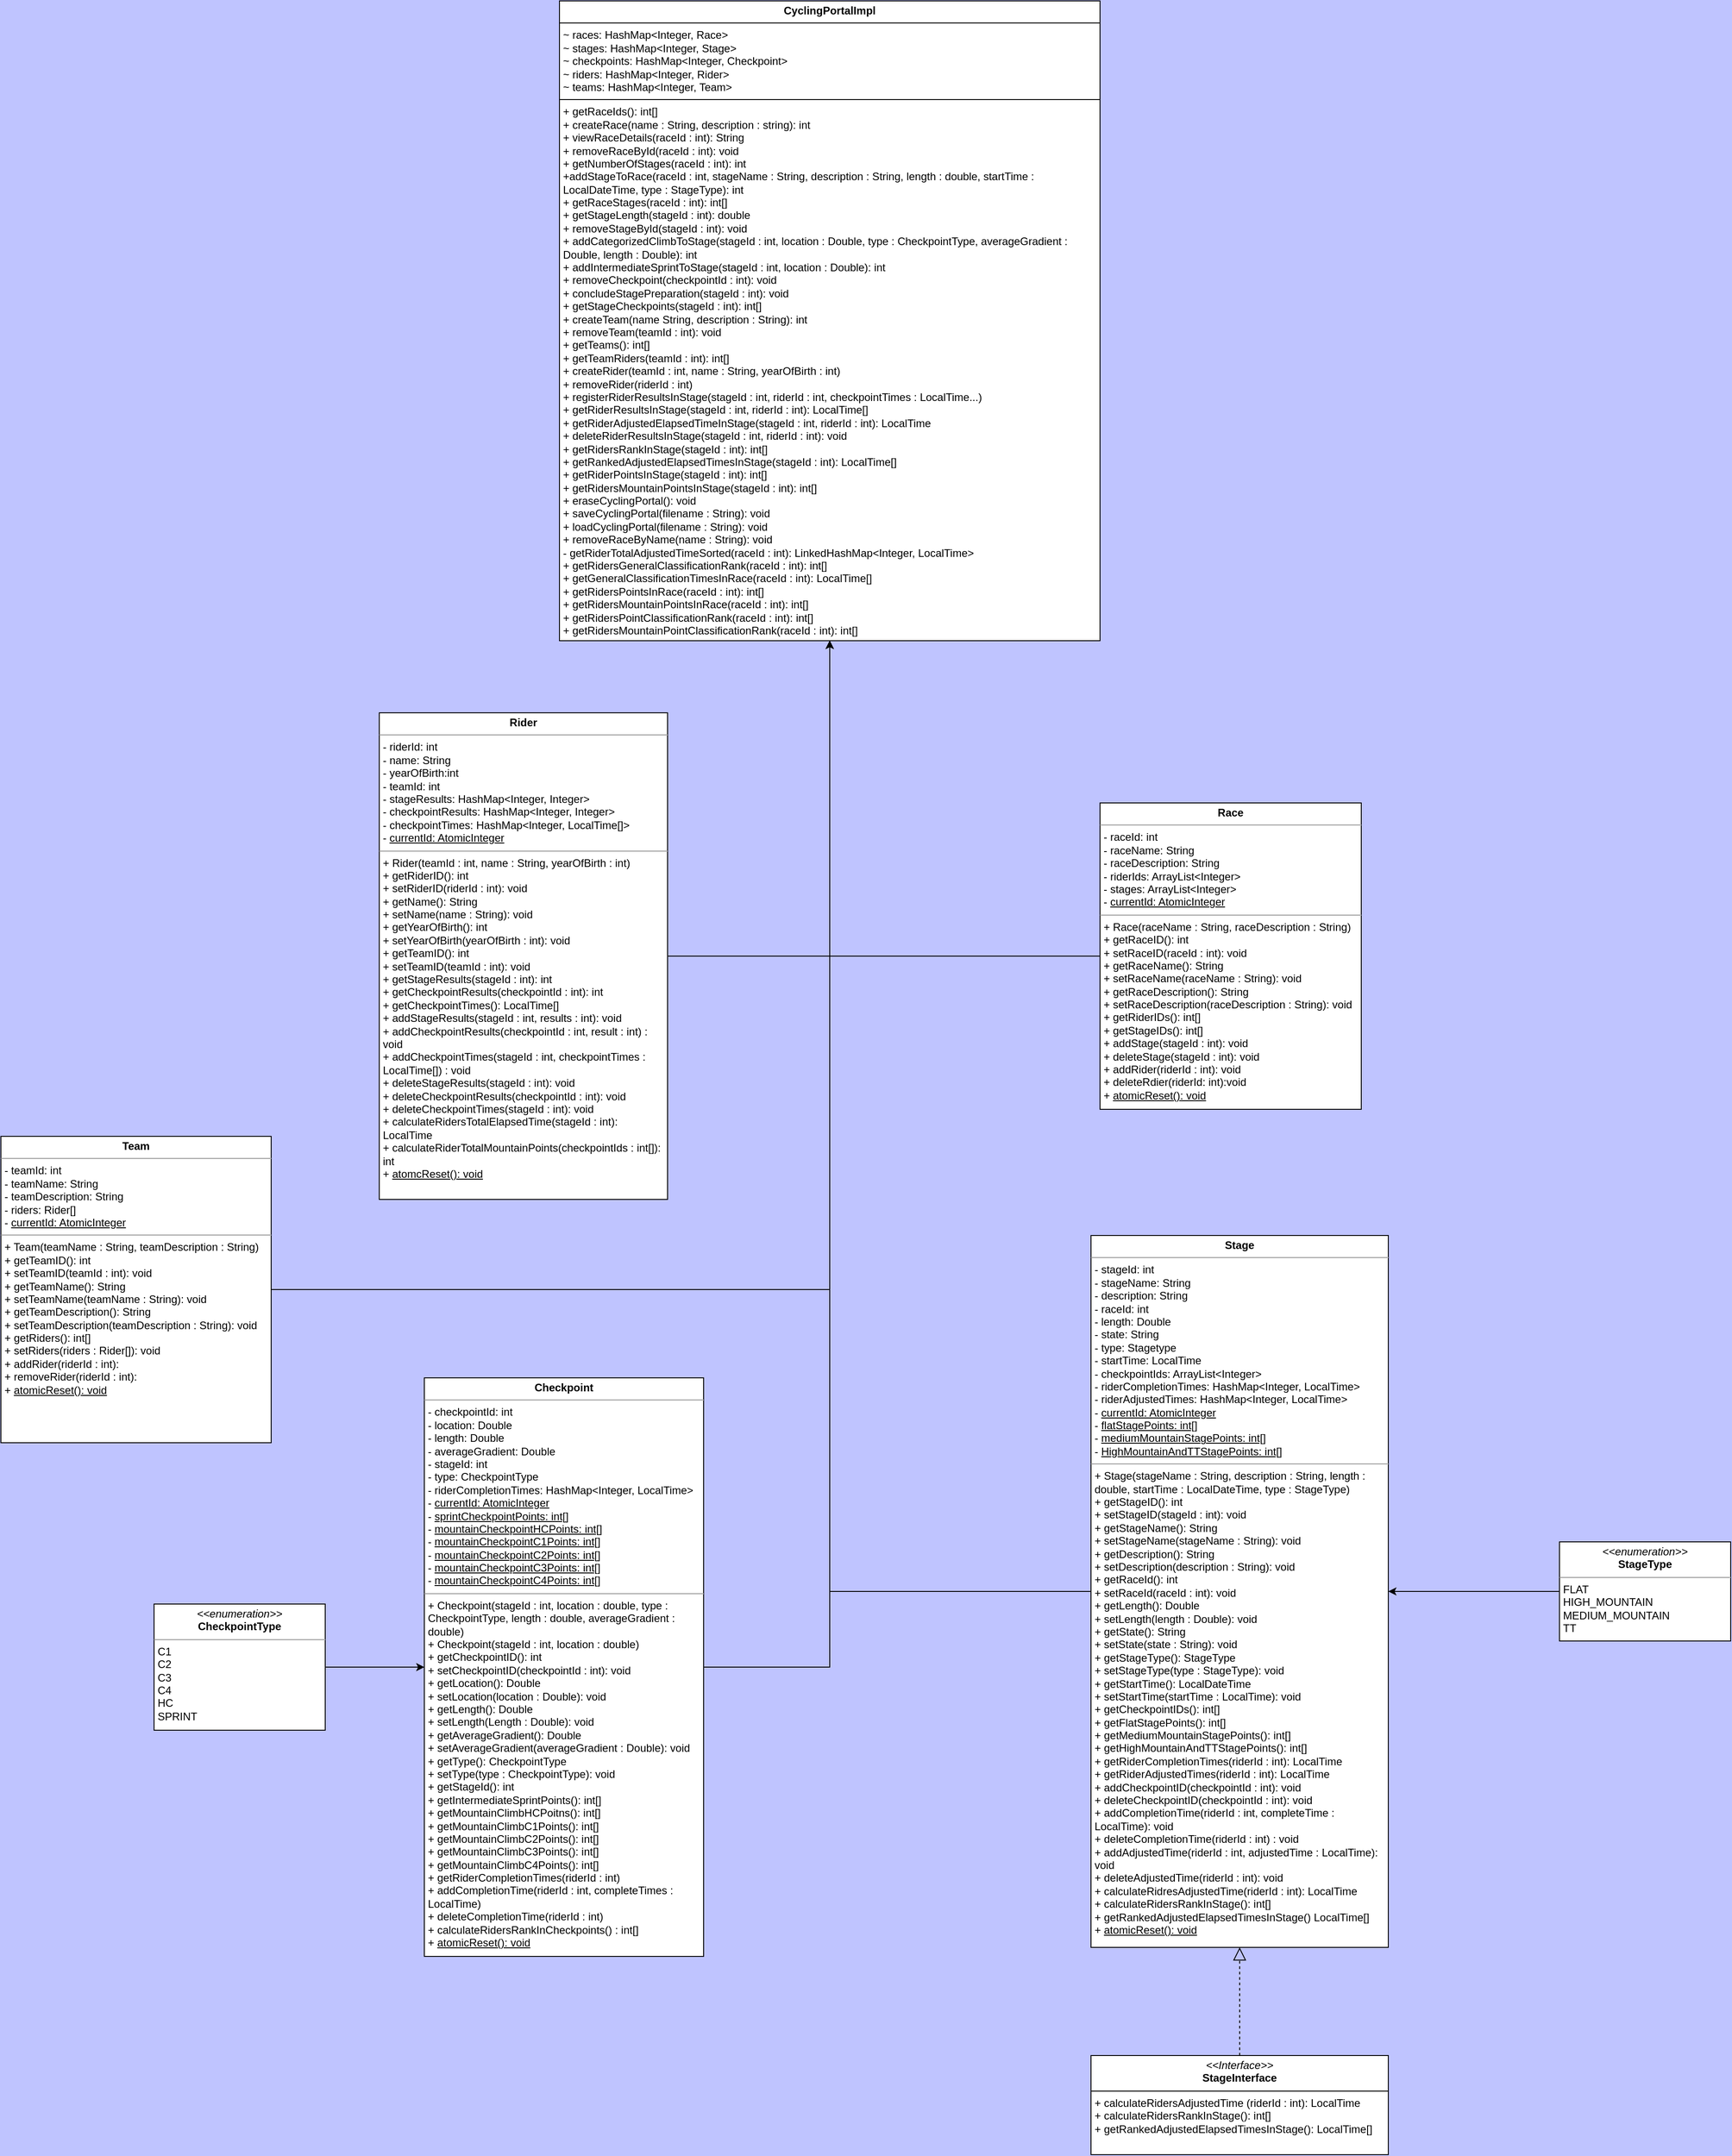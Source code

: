 <mxfile version="24.1.0" type="device">
  <diagram name="Page-1" id="qW3gu_u78FoEHon1BRmZ">
    <mxGraphModel dx="2056" dy="439" grid="1" gridSize="10" guides="1" tooltips="1" connect="1" arrows="1" fold="1" page="1" pageScale="1" pageWidth="827" pageHeight="1169" background="#BFC4FF" math="0" shadow="0">
      <root>
        <mxCell id="0" />
        <mxCell id="1" parent="0" />
        <mxCell id="FZvwnO7MFbxeurT8Mik3-3" style="edgeStyle=orthogonalEdgeStyle;rounded=0;orthogonalLoop=1;jettySize=auto;html=1;exitX=1;exitY=0.5;exitDx=0;exitDy=0;entryX=0;entryY=0.5;entryDx=0;entryDy=0;" edge="1" parent="1" source="pzXqo5UAh78ecRebyDBT-6" target="zV6PExoGuxLxbNoYJ5PU-6">
          <mxGeometry relative="1" as="geometry" />
        </mxCell>
        <mxCell id="pzXqo5UAh78ecRebyDBT-6" value="&lt;p style=&quot;margin:0px;margin-top:4px;text-align:center;&quot;&gt;&lt;i&gt;&amp;lt;&amp;lt;enumeration&amp;gt;&amp;gt;&lt;/i&gt;&lt;br&gt;&lt;b&gt;CheckpointType&lt;/b&gt;&lt;/p&gt;&lt;hr size=&quot;1&quot;&gt;&lt;p style=&quot;margin:0px;margin-left:4px;&quot;&gt;&lt;/p&gt;&lt;p style=&quot;margin:0px;margin-left:4px;&quot;&gt;C1&lt;/p&gt;&lt;p style=&quot;margin:0px;margin-left:4px;&quot;&gt;C2&lt;/p&gt;&lt;p style=&quot;margin:0px;margin-left:4px;&quot;&gt;C3&lt;/p&gt;&lt;p style=&quot;margin:0px;margin-left:4px;&quot;&gt;C4&lt;/p&gt;&lt;p style=&quot;margin:0px;margin-left:4px;&quot;&gt;HC&lt;/p&gt;&lt;p style=&quot;margin:0px;margin-left:4px;&quot;&gt;SPRINT&lt;/p&gt;" style="verticalAlign=top;align=left;overflow=fill;html=1;whiteSpace=wrap;" parent="1" vertex="1">
          <mxGeometry x="-330" y="1969" width="190" height="140" as="geometry" />
        </mxCell>
        <mxCell id="FZvwnO7MFbxeurT8Mik3-7" style="edgeStyle=orthogonalEdgeStyle;rounded=0;orthogonalLoop=1;jettySize=auto;html=1;exitX=0;exitY=0.5;exitDx=0;exitDy=0;entryX=0.5;entryY=1;entryDx=0;entryDy=0;" edge="1" parent="1" source="pzXqo5UAh78ecRebyDBT-7" target="witIG93QNzcBKO3EXTGZ-1">
          <mxGeometry relative="1" as="geometry" />
        </mxCell>
        <mxCell id="pzXqo5UAh78ecRebyDBT-7" value="&lt;p style=&quot;margin:0px;margin-top:4px;text-align:center;&quot;&gt;&lt;b&gt;Race&lt;/b&gt;&lt;/p&gt;&lt;hr size=&quot;1&quot;&gt;&lt;p style=&quot;margin:0px;margin-left:4px;&quot;&gt;&lt;span style=&quot;background-color: initial;&quot;&gt;- raceId: int&lt;/span&gt;&lt;br&gt;&lt;/p&gt;&lt;p style=&quot;margin:0px;margin-left:4px;&quot;&gt;&lt;span style=&quot;background-color: initial;&quot;&gt;- raceName: String&lt;/span&gt;&lt;/p&gt;&lt;p style=&quot;margin:0px;margin-left:4px;&quot;&gt;&lt;span style=&quot;background-color: initial;&quot;&gt;- raceDescription: String&lt;/span&gt;&lt;/p&gt;&lt;p style=&quot;margin:0px;margin-left:4px;&quot;&gt;&lt;span style=&quot;background-color: initial;&quot;&gt;- riderIds: ArrayList&amp;lt;Integer&amp;gt;&lt;/span&gt;&lt;/p&gt;&lt;p style=&quot;margin:0px;margin-left:4px;&quot;&gt;&lt;span style=&quot;background-color: initial;&quot;&gt;- stages: ArrayList&amp;lt;Integer&amp;gt;&lt;/span&gt;&lt;/p&gt;&lt;p style=&quot;margin:0px;margin-left:4px;&quot;&gt;- &lt;u&gt;currentId: AtomicInteger&lt;/u&gt;&lt;/p&gt;&lt;hr size=&quot;1&quot;&gt;&lt;p style=&quot;margin:0px;margin-left:4px;&quot;&gt;+ Race(raceName : String, raceDescription : String)&lt;/p&gt;&lt;p style=&quot;margin:0px;margin-left:4px;&quot;&gt;+ getRaceID(): int&lt;/p&gt;&lt;p style=&quot;margin:0px;margin-left:4px;&quot;&gt;+ setRaceID(raceId : int): void&lt;/p&gt;&lt;p style=&quot;margin:0px;margin-left:4px;&quot;&gt;+ getRaceName(): String&lt;/p&gt;&lt;p style=&quot;margin:0px;margin-left:4px;&quot;&gt;+ setRaceName(raceName : String): void&lt;/p&gt;&lt;p style=&quot;margin:0px;margin-left:4px;&quot;&gt;+ getRaceDescription(): String&lt;/p&gt;&lt;p style=&quot;margin:0px;margin-left:4px;&quot;&gt;+ setRaceDescription(raceDescription : String): void&lt;/p&gt;&lt;p style=&quot;margin:0px;margin-left:4px;&quot;&gt;+ getRiderIDs(): int[]&lt;/p&gt;&lt;p style=&quot;margin:0px;margin-left:4px;&quot;&gt;+ getStageIDs(): int[]&lt;/p&gt;&lt;p style=&quot;margin:0px;margin-left:4px;&quot;&gt;+ addStage(stageId : int): void&lt;/p&gt;&lt;p style=&quot;margin:0px;margin-left:4px;&quot;&gt;+ deleteStage(stageId : int): void&lt;/p&gt;&lt;p style=&quot;margin:0px;margin-left:4px;&quot;&gt;+ addRider(riderId : int): void&lt;/p&gt;&lt;p style=&quot;margin:0px;margin-left:4px;&quot;&gt;+ deleteRdier(riderId: int):void&lt;/p&gt;&lt;p style=&quot;margin:0px;margin-left:4px;&quot;&gt;+ &lt;u&gt;atomicReset(): void&lt;/u&gt;&lt;/p&gt;" style="verticalAlign=top;align=left;overflow=fill;html=1;whiteSpace=wrap;" parent="1" vertex="1">
          <mxGeometry x="720" y="1080" width="290" height="340" as="geometry" />
        </mxCell>
        <mxCell id="FZvwnO7MFbxeurT8Mik3-8" style="edgeStyle=orthogonalEdgeStyle;rounded=0;orthogonalLoop=1;jettySize=auto;html=1;exitX=0;exitY=0.5;exitDx=0;exitDy=0;entryX=0.5;entryY=1;entryDx=0;entryDy=0;" edge="1" parent="1" source="pzXqo5UAh78ecRebyDBT-8" target="witIG93QNzcBKO3EXTGZ-1">
          <mxGeometry relative="1" as="geometry" />
        </mxCell>
        <mxCell id="pzXqo5UAh78ecRebyDBT-8" value="&lt;p style=&quot;margin:0px;margin-top:4px;text-align:center;&quot;&gt;&lt;b&gt;Stage&lt;/b&gt;&lt;/p&gt;&lt;hr size=&quot;1&quot;&gt;&lt;p style=&quot;margin:0px;margin-left:4px;&quot;&gt;- stageId: int&lt;/p&gt;&lt;p style=&quot;margin:0px;margin-left:4px;&quot;&gt;- stageName: String&lt;/p&gt;&lt;p style=&quot;margin:0px;margin-left:4px;&quot;&gt;- description: String&lt;/p&gt;&lt;p style=&quot;margin:0px;margin-left:4px;&quot;&gt;- raceId: int&lt;/p&gt;&lt;p style=&quot;margin:0px;margin-left:4px;&quot;&gt;- length: Double&lt;/p&gt;&lt;p style=&quot;margin:0px;margin-left:4px;&quot;&gt;- state: String&lt;/p&gt;&lt;p style=&quot;margin:0px;margin-left:4px;&quot;&gt;- type: Stagetype&lt;/p&gt;&lt;p style=&quot;margin:0px;margin-left:4px;&quot;&gt;- startTime: LocalTime&lt;/p&gt;&lt;p style=&quot;margin:0px;margin-left:4px;&quot;&gt;- checkpointIds: ArrayList&amp;lt;Integer&amp;gt;&lt;/p&gt;&lt;p style=&quot;margin:0px;margin-left:4px;&quot;&gt;- riderCompletionTimes: HashMap&amp;lt;Integer, LocalTime&amp;gt;&lt;/p&gt;&lt;p style=&quot;margin:0px;margin-left:4px;&quot;&gt;- riderAdjustedTimes: HashMap&amp;lt;Integer, LocalTime&amp;gt;&lt;/p&gt;&lt;p style=&quot;margin:0px;margin-left:4px;&quot;&gt;- &lt;u&gt;currentId: AtomicInteger&lt;/u&gt;&lt;/p&gt;&lt;p style=&quot;margin:0px;margin-left:4px;&quot;&gt;- &lt;u&gt;flatStagePoints: int[]&lt;/u&gt;&lt;/p&gt;&lt;p style=&quot;margin:0px;margin-left:4px;&quot;&gt;- &lt;u&gt;mediumMountainStagePoints: int[]&lt;/u&gt;&lt;/p&gt;&lt;p style=&quot;margin:0px;margin-left:4px;&quot;&gt;- &lt;u&gt;HighMountainAndTTStagePoints: int[]&lt;/u&gt;&lt;/p&gt;&lt;hr size=&quot;1&quot;&gt;&lt;p style=&quot;margin:0px;margin-left:4px;&quot;&gt;+ Stage(stageName : String, description : String, length : double, startTime : LocalDateTime, type : StageType)&lt;/p&gt;&lt;p style=&quot;margin:0px;margin-left:4px;&quot;&gt;+ getStageID(): int&lt;/p&gt;&lt;p style=&quot;margin:0px;margin-left:4px;&quot;&gt;+ setStageID(stageId : int): void&lt;/p&gt;&lt;p style=&quot;margin:0px;margin-left:4px;&quot;&gt;+ getStageName(): String&lt;/p&gt;&lt;p style=&quot;margin:0px;margin-left:4px;&quot;&gt;+ setStageName(stageName : String): void&lt;/p&gt;&lt;p style=&quot;margin:0px;margin-left:4px;&quot;&gt;+ getDescription(): String&lt;/p&gt;&lt;p style=&quot;margin:0px;margin-left:4px;&quot;&gt;+ setDescription(description : String): void&lt;/p&gt;&lt;p style=&quot;margin:0px;margin-left:4px;&quot;&gt;+ getRaceId(): int&lt;/p&gt;&lt;p style=&quot;margin:0px;margin-left:4px;&quot;&gt;+ setRaceId(raceId : int): void&lt;/p&gt;&lt;p style=&quot;margin: 0px 0px 0px 4px;&quot;&gt;+ getLength(): Double&lt;/p&gt;&lt;p style=&quot;margin: 0px 0px 0px 4px;&quot;&gt;+ setLength(length : Double): void&lt;/p&gt;&lt;p style=&quot;margin:0px;margin-left:4px;&quot;&gt;+ getState(): String&lt;/p&gt;&lt;p style=&quot;margin:0px;margin-left:4px;&quot;&gt;+ setState(state : String): void&lt;/p&gt;&lt;p style=&quot;margin:0px;margin-left:4px;&quot;&gt;+ getStageType(): StageType&lt;/p&gt;&lt;p style=&quot;margin:0px;margin-left:4px;&quot;&gt;+ setStageType(type : StageType): void&lt;/p&gt;&lt;p style=&quot;margin:0px;margin-left:4px;&quot;&gt;+ getStartTime(): LocalDateTime&lt;/p&gt;&lt;p style=&quot;margin:0px;margin-left:4px;&quot;&gt;+ setStartTime(startTime : LocalTime): void&lt;/p&gt;&lt;p style=&quot;margin:0px;margin-left:4px;&quot;&gt;+ getCheckpointIDs(): int[]&lt;/p&gt;&lt;p style=&quot;margin:0px;margin-left:4px;&quot;&gt;+ getFlatStagePoints(): int[]&lt;/p&gt;&lt;p style=&quot;margin:0px;margin-left:4px;&quot;&gt;+ getMediumMountainStagePoints(): int[]&lt;/p&gt;&lt;p style=&quot;margin:0px;margin-left:4px;&quot;&gt;+ getHighMountainAndTTStagePoints(): int[]&lt;/p&gt;&lt;p style=&quot;margin:0px;margin-left:4px;&quot;&gt;+ getRiderCompletionTimes(riderId : int): LocalTime&lt;/p&gt;&lt;p style=&quot;margin:0px;margin-left:4px;&quot;&gt;+ getRiderAdjustedTimes(riderId : int): LocalTime&lt;/p&gt;&lt;p style=&quot;margin:0px;margin-left:4px;&quot;&gt;+ addCheckpointID(checkpointId : int): void&lt;/p&gt;&lt;p style=&quot;margin:0px;margin-left:4px;&quot;&gt;+ deleteCheckpointID(checkpointId : int): void&lt;/p&gt;&lt;p style=&quot;margin:0px;margin-left:4px;&quot;&gt;+ addCompletionTime(riderId : int, completeTime : LocalTime): void&lt;/p&gt;&lt;p style=&quot;margin:0px;margin-left:4px;&quot;&gt;+ deleteCompletionTime(riderId : int) : void&lt;/p&gt;&lt;p style=&quot;margin:0px;margin-left:4px;&quot;&gt;+ addAdjustedTime(riderId : int, adjustedTime : LocalTime): void&lt;/p&gt;&lt;p style=&quot;margin:0px;margin-left:4px;&quot;&gt;+ deleteAdjustedTime(riderId : int): void&lt;/p&gt;&lt;p style=&quot;margin:0px;margin-left:4px;&quot;&gt;+ calculateRidresAdjustedTime(riderId : int): LocalTime&lt;/p&gt;&lt;p style=&quot;margin:0px;margin-left:4px;&quot;&gt;+ calculateRidersRankInStage(): int[]&lt;/p&gt;&lt;p style=&quot;margin:0px;margin-left:4px;&quot;&gt;+ getRankedAdjustedElapsedTimesInStage() LocalTime[]&lt;/p&gt;&lt;p style=&quot;margin:0px;margin-left:4px;&quot;&gt;+ &lt;u&gt;atomicReset(): void&lt;/u&gt;&lt;/p&gt;&lt;p style=&quot;margin:0px;margin-left:4px;&quot;&gt;&lt;br&gt;&lt;/p&gt;" style="verticalAlign=top;align=left;overflow=fill;html=1;whiteSpace=wrap;" parent="1" vertex="1">
          <mxGeometry x="710" y="1560" width="330" height="790" as="geometry" />
        </mxCell>
        <mxCell id="FZvwnO7MFbxeurT8Mik3-9" style="edgeStyle=orthogonalEdgeStyle;rounded=0;orthogonalLoop=1;jettySize=auto;html=1;exitX=1;exitY=0.5;exitDx=0;exitDy=0;entryX=0.5;entryY=1;entryDx=0;entryDy=0;" edge="1" parent="1" source="pzXqo5UAh78ecRebyDBT-9" target="witIG93QNzcBKO3EXTGZ-1">
          <mxGeometry relative="1" as="geometry" />
        </mxCell>
        <mxCell id="pzXqo5UAh78ecRebyDBT-9" value="&lt;p style=&quot;margin:0px;margin-top:4px;text-align:center;&quot;&gt;&lt;b&gt;Team&lt;/b&gt;&lt;/p&gt;&lt;hr size=&quot;1&quot;&gt;&lt;p style=&quot;margin:0px;margin-left:4px;&quot;&gt;- teamId: int&lt;/p&gt;&lt;p style=&quot;margin:0px;margin-left:4px;&quot;&gt;- teamName: String&lt;/p&gt;&lt;p style=&quot;margin:0px;margin-left:4px;&quot;&gt;- teamDescription: String&lt;/p&gt;&lt;p style=&quot;margin:0px;margin-left:4px;&quot;&gt;- riders: Rider[]&lt;/p&gt;&lt;p style=&quot;margin:0px;margin-left:4px;&quot;&gt;- &lt;u&gt;currentId: AtomicInteger&lt;/u&gt;&lt;/p&gt;&lt;hr size=&quot;1&quot;&gt;&lt;p style=&quot;margin:0px;margin-left:4px;&quot;&gt;+ Team(teamName : String, teamDescription : String)&lt;/p&gt;&lt;p style=&quot;margin:0px;margin-left:4px;&quot;&gt;+ getTeamID(): int&lt;/p&gt;&lt;p style=&quot;margin:0px;margin-left:4px;&quot;&gt;+ setTeamID(teamId : int): void&lt;/p&gt;&lt;p style=&quot;margin:0px;margin-left:4px;&quot;&gt;+ getTeamName(): String&lt;/p&gt;&lt;p style=&quot;margin:0px;margin-left:4px;&quot;&gt;+ setTeamName(teamName : String): void&lt;/p&gt;&lt;p style=&quot;margin:0px;margin-left:4px;&quot;&gt;+ getTeamDescription(): String&lt;/p&gt;&lt;p style=&quot;margin:0px;margin-left:4px;&quot;&gt;+ setTeamDescription(teamDescription : String): void&lt;/p&gt;&lt;p style=&quot;margin:0px;margin-left:4px;&quot;&gt;+ getRiders(): int[]&lt;/p&gt;&lt;p style=&quot;margin:0px;margin-left:4px;&quot;&gt;+ setRiders(riders : Rider[]): void&lt;/p&gt;&lt;p style=&quot;margin:0px;margin-left:4px;&quot;&gt;+ addRider(riderId : int):&amp;nbsp;&lt;/p&gt;&lt;p style=&quot;margin:0px;margin-left:4px;&quot;&gt;+ removeRider(riderId : int):&amp;nbsp;&lt;/p&gt;&lt;p style=&quot;margin:0px;margin-left:4px;&quot;&gt;+ &lt;u&gt;atomicReset(): void&lt;/u&gt;&lt;/p&gt;" style="verticalAlign=top;align=left;overflow=fill;html=1;whiteSpace=wrap;" parent="1" vertex="1">
          <mxGeometry x="-500" y="1450" width="300" height="340" as="geometry" />
        </mxCell>
        <mxCell id="FZvwnO7MFbxeurT8Mik3-6" style="edgeStyle=orthogonalEdgeStyle;rounded=0;orthogonalLoop=1;jettySize=auto;html=1;exitX=1;exitY=0.5;exitDx=0;exitDy=0;entryX=0.5;entryY=1;entryDx=0;entryDy=0;" edge="1" parent="1" source="pzXqo5UAh78ecRebyDBT-10" target="witIG93QNzcBKO3EXTGZ-1">
          <mxGeometry relative="1" as="geometry" />
        </mxCell>
        <mxCell id="pzXqo5UAh78ecRebyDBT-10" value="&lt;p style=&quot;margin:0px;margin-top:4px;text-align:center;&quot;&gt;&lt;b&gt;Rider&lt;/b&gt;&lt;/p&gt;&lt;hr size=&quot;1&quot;&gt;&lt;p style=&quot;margin:0px;margin-left:4px;&quot;&gt;- riderId: int&lt;/p&gt;&lt;p style=&quot;margin:0px;margin-left:4px;&quot;&gt;- name: String&lt;/p&gt;&lt;p style=&quot;margin:0px;margin-left:4px;&quot;&gt;- yearOfBirth:int&lt;/p&gt;&lt;p style=&quot;margin:0px;margin-left:4px;&quot;&gt;- teamId: int&lt;/p&gt;&lt;p style=&quot;margin:0px;margin-left:4px;&quot;&gt;- stageResults: HashMap&amp;lt;Integer, Integer&amp;gt;&lt;/p&gt;&lt;p style=&quot;margin:0px;margin-left:4px;&quot;&gt;- checkpointResults: HashMap&amp;lt;Integer, Integer&amp;gt;&lt;/p&gt;&lt;p style=&quot;margin:0px;margin-left:4px;&quot;&gt;- checkpointTimes: HashMap&amp;lt;Integer, LocalTime[]&amp;gt;&lt;/p&gt;&lt;p style=&quot;margin:0px;margin-left:4px;&quot;&gt;- &lt;u&gt;currentId: AtomicInteger&lt;/u&gt;&lt;/p&gt;&lt;hr size=&quot;1&quot;&gt;&lt;p style=&quot;margin:0px;margin-left:4px;&quot;&gt;+ Rider(teamId : int, name : String, yearOfBirth : int)&lt;/p&gt;&lt;p style=&quot;margin:0px;margin-left:4px;&quot;&gt;+ getRiderID(): int&lt;/p&gt;&lt;p style=&quot;margin:0px;margin-left:4px;&quot;&gt;+ setRiderID(riderId : int): void&lt;/p&gt;&lt;p style=&quot;margin:0px;margin-left:4px;&quot;&gt;+ getName(): String&lt;/p&gt;&lt;p style=&quot;margin:0px;margin-left:4px;&quot;&gt;+ setName(name : String): void&lt;/p&gt;&lt;p style=&quot;margin:0px;margin-left:4px;&quot;&gt;+ getYearOfBirth(): int&lt;/p&gt;&lt;p style=&quot;margin:0px;margin-left:4px;&quot;&gt;+ setYearOfBirth(yearOfBirth : int): void&lt;/p&gt;&lt;p style=&quot;margin:0px;margin-left:4px;&quot;&gt;+ getTeamID(): int&lt;/p&gt;&lt;p style=&quot;margin:0px;margin-left:4px;&quot;&gt;+ setTeamID(teamId : int): void&lt;/p&gt;&lt;p style=&quot;margin:0px;margin-left:4px;&quot;&gt;+ getStageResults(stageId : int): int&lt;/p&gt;&lt;p style=&quot;margin:0px;margin-left:4px;&quot;&gt;+ getCheckpointResults(checkpointId : int): int&lt;/p&gt;&lt;p style=&quot;margin:0px;margin-left:4px;&quot;&gt;+ getCheckpointTimes(): LocalTime[]&lt;/p&gt;&lt;p style=&quot;margin:0px;margin-left:4px;&quot;&gt;+ addStageResults(stageId : int, results : int): void&lt;/p&gt;&lt;p style=&quot;margin:0px;margin-left:4px;&quot;&gt;+ addCheckpointResults(checkpointId : int, result : int) : void&lt;/p&gt;&lt;p style=&quot;margin:0px;margin-left:4px;&quot;&gt;+ addCheckpointTimes(stageId : int, checkpointTimes : LocalTime[]) : void&lt;/p&gt;&lt;p style=&quot;margin:0px;margin-left:4px;&quot;&gt;+ deleteStageResults(stageId : int): void&lt;/p&gt;&lt;p style=&quot;margin:0px;margin-left:4px;&quot;&gt;+ deleteCheckpointResults(checkpointId : int): void&lt;/p&gt;&lt;p style=&quot;margin:0px;margin-left:4px;&quot;&gt;+ deleteCheckpointTimes(stageId : int): void&lt;/p&gt;&lt;p style=&quot;margin:0px;margin-left:4px;&quot;&gt;+ calculateRidersTotalElapsedTime(stageId : int): LocalTime&lt;/p&gt;&lt;p style=&quot;margin:0px;margin-left:4px;&quot;&gt;+ calculateRiderTotalMountainPoints(checkpointIds : int[]): int&lt;/p&gt;&lt;p style=&quot;margin:0px;margin-left:4px;&quot;&gt;+ &lt;u&gt;atomcReset(): void&lt;/u&gt;&lt;/p&gt;" style="verticalAlign=top;align=left;overflow=fill;html=1;whiteSpace=wrap;" parent="1" vertex="1">
          <mxGeometry x="-80" y="980" width="320" height="540" as="geometry" />
        </mxCell>
        <mxCell id="FZvwnO7MFbxeurT8Mik3-1" style="edgeStyle=orthogonalEdgeStyle;rounded=0;orthogonalLoop=1;jettySize=auto;html=1;exitX=0;exitY=0.5;exitDx=0;exitDy=0;" edge="1" parent="1" source="uUH20IIaVwUj8WlVbNTu-1" target="pzXqo5UAh78ecRebyDBT-8">
          <mxGeometry relative="1" as="geometry" />
        </mxCell>
        <mxCell id="uUH20IIaVwUj8WlVbNTu-1" value="&lt;p style=&quot;margin:0px;margin-top:4px;text-align:center;&quot;&gt;&lt;i&gt;&amp;lt;&amp;lt;enumeration&amp;gt;&amp;gt;&lt;/i&gt;&lt;br&gt;&lt;b&gt;StageType&lt;/b&gt;&lt;/p&gt;&lt;hr size=&quot;1&quot;&gt;&lt;p style=&quot;margin:0px;margin-left:4px;&quot;&gt;&lt;/p&gt;&lt;p style=&quot;margin:0px;margin-left:4px;&quot;&gt;FLAT&lt;/p&gt;&lt;p style=&quot;margin:0px;margin-left:4px;&quot;&gt;HIGH_MOUNTAIN&lt;/p&gt;&lt;p style=&quot;margin:0px;margin-left:4px;&quot;&gt;MEDIUM_MOUNTAIN&lt;/p&gt;&lt;p style=&quot;margin:0px;margin-left:4px;&quot;&gt;TT&lt;/p&gt;" style="verticalAlign=top;align=left;overflow=fill;html=1;whiteSpace=wrap;" parent="1" vertex="1">
          <mxGeometry x="1230" y="1900" width="190" height="110" as="geometry" />
        </mxCell>
        <mxCell id="FZvwnO7MFbxeurT8Mik3-5" style="edgeStyle=orthogonalEdgeStyle;rounded=0;orthogonalLoop=1;jettySize=auto;html=1;exitX=1;exitY=0.5;exitDx=0;exitDy=0;entryX=0.5;entryY=1;entryDx=0;entryDy=0;" edge="1" parent="1" source="zV6PExoGuxLxbNoYJ5PU-6" target="witIG93QNzcBKO3EXTGZ-1">
          <mxGeometry relative="1" as="geometry" />
        </mxCell>
        <mxCell id="zV6PExoGuxLxbNoYJ5PU-6" value="&lt;p style=&quot;margin:0px;margin-top:4px;text-align:center;&quot;&gt;&lt;b&gt;Checkpoint&lt;/b&gt;&lt;/p&gt;&lt;hr size=&quot;1&quot;&gt;&lt;p style=&quot;margin:0px;margin-left:4px;&quot;&gt;- checkpointId: int&lt;/p&gt;&lt;p style=&quot;margin: 0px 0px 0px 4px;&quot;&gt;- location: Double&lt;/p&gt;&lt;p style=&quot;margin: 0px 0px 0px 4px;&quot;&gt;- length: Double&lt;/p&gt;&lt;p style=&quot;margin: 0px 0px 0px 4px;&quot;&gt;- averageGradient: Double&lt;/p&gt;&lt;p style=&quot;margin: 0px 0px 0px 4px;&quot;&gt;- stageId: int&lt;/p&gt;&lt;p style=&quot;margin: 0px 0px 0px 4px;&quot;&gt;- type: CheckpointType&lt;/p&gt;&lt;p style=&quot;margin: 0px 0px 0px 4px;&quot;&gt;- riderCompletionTimes: HashMap&amp;lt;Integer, LocalTime&amp;gt;&lt;/p&gt;&lt;p style=&quot;margin: 0px 0px 0px 4px;&quot;&gt;- &lt;u&gt;currentId: AtomicInteger&lt;/u&gt;&lt;/p&gt;&lt;p style=&quot;margin: 0px 0px 0px 4px;&quot;&gt;- &lt;u&gt;sprintCheckpointPoints: int[]&lt;/u&gt;&lt;/p&gt;&lt;p style=&quot;margin: 0px 0px 0px 4px;&quot;&gt;- &lt;u&gt;mountainCheckpointHCPoints: int[]&lt;/u&gt;&lt;/p&gt;&lt;p style=&quot;margin: 0px 0px 0px 4px;&quot;&gt;- &lt;u&gt;mountainCheckpointC1Points: int[]&lt;/u&gt;&lt;/p&gt;&lt;p style=&quot;margin: 0px 0px 0px 4px;&quot;&gt;- &lt;u&gt;mountainCheckpointC2Points: int[]&lt;/u&gt;&lt;/p&gt;&lt;p style=&quot;margin: 0px 0px 0px 4px;&quot;&gt;- &lt;u&gt;mountainCheckpointC3Points: int[]&lt;/u&gt;&lt;/p&gt;&lt;p style=&quot;margin: 0px 0px 0px 4px;&quot;&gt;- &lt;u&gt;mountainCheckpointC4Points: int[]&lt;/u&gt;&lt;/p&gt;&lt;hr size=&quot;1&quot;&gt;&lt;p style=&quot;margin:0px;margin-left:4px;&quot;&gt;+ Checkpoint(stageId : int, location : double, type : CheckpointType, length : double, averageGradient : double)&lt;/p&gt;&lt;p style=&quot;margin:0px;margin-left:4px;&quot;&gt;+ Checkpoint(stageId : int, location : double)&lt;/p&gt;&lt;p style=&quot;margin:0px;margin-left:4px;&quot;&gt;+ getCheckpointID(): int&lt;/p&gt;&lt;p style=&quot;margin:0px;margin-left:4px;&quot;&gt;+ setCheckpointID(checkpointId : int): void&lt;/p&gt;&lt;p style=&quot;margin:0px;margin-left:4px;&quot;&gt;+ getLocation(): Double&lt;/p&gt;&lt;p style=&quot;margin:0px;margin-left:4px;&quot;&gt;+ setLocation(location : Double): void&lt;/p&gt;&lt;p style=&quot;margin:0px;margin-left:4px;&quot;&gt;+ getLength(): Double&lt;/p&gt;&lt;p style=&quot;margin:0px;margin-left:4px;&quot;&gt;+ setLength(Length : Double): void&lt;/p&gt;&lt;p style=&quot;margin:0px;margin-left:4px;&quot;&gt;+ getAverageGradient(): Double&lt;/p&gt;&lt;p style=&quot;margin:0px;margin-left:4px;&quot;&gt;+ setAverageGradient(averageGradient : Double): void&lt;/p&gt;&lt;p style=&quot;margin:0px;margin-left:4px;&quot;&gt;+ getType(): CheckpointType&lt;/p&gt;&lt;p style=&quot;margin:0px;margin-left:4px;&quot;&gt;+ setType(type : CheckpointType): void&lt;/p&gt;&lt;p style=&quot;margin:0px;margin-left:4px;&quot;&gt;+ getStageId(): int&lt;/p&gt;&lt;p style=&quot;margin:0px;margin-left:4px;&quot;&gt;+ getIntermediateSprintPoints(): int[]&lt;/p&gt;&lt;p style=&quot;margin:0px;margin-left:4px;&quot;&gt;+ getMountainClimbHCPoitns(): int[]&lt;/p&gt;&lt;p style=&quot;margin:0px;margin-left:4px;&quot;&gt;+ getMountainClimbC1Points(): int[]&lt;/p&gt;&lt;p style=&quot;margin:0px;margin-left:4px;&quot;&gt;+ getMountainClimbC2Points(): int[]&lt;/p&gt;&lt;p style=&quot;margin:0px;margin-left:4px;&quot;&gt;+ getMountainClimbC3Points(): int[]&lt;/p&gt;&lt;p style=&quot;margin:0px;margin-left:4px;&quot;&gt;+ getMountainClimbC4Points(): int[]&lt;/p&gt;&lt;p style=&quot;margin:0px;margin-left:4px;&quot;&gt;+ getRiderCompletionTimes(riderId : int)&lt;/p&gt;&lt;p style=&quot;margin:0px;margin-left:4px;&quot;&gt;+ addCompletionTime(riderId : int, completeTimes : LocalTime)&lt;/p&gt;&lt;p style=&quot;margin:0px;margin-left:4px;&quot;&gt;+ deleteCompletionTime(riderId : int)&lt;/p&gt;&lt;p style=&quot;margin:0px;margin-left:4px;&quot;&gt;+ calculateRidersRankInCheckpoints() : int[]&lt;/p&gt;&lt;p style=&quot;margin:0px;margin-left:4px;&quot;&gt;+ &lt;u&gt;atomicReset(): void&lt;/u&gt;&lt;/p&gt;&lt;p style=&quot;margin:0px;margin-left:4px;&quot;&gt;&lt;br&gt;&lt;/p&gt;" style="verticalAlign=top;align=left;overflow=fill;html=1;whiteSpace=wrap;" parent="1" vertex="1">
          <mxGeometry x="-30" y="1718" width="310" height="642" as="geometry" />
        </mxCell>
        <mxCell id="zV6PExoGuxLxbNoYJ5PU-15" style="edgeStyle=orthogonalEdgeStyle;rounded=0;orthogonalLoop=1;jettySize=auto;html=1;exitX=0.5;exitY=1;exitDx=0;exitDy=0;" parent="1" source="pzXqo5UAh78ecRebyDBT-8" target="pzXqo5UAh78ecRebyDBT-8" edge="1">
          <mxGeometry relative="1" as="geometry" />
        </mxCell>
        <mxCell id="zV6PExoGuxLxbNoYJ5PU-16" style="edgeStyle=orthogonalEdgeStyle;rounded=0;orthogonalLoop=1;jettySize=auto;html=1;exitX=0.5;exitY=1;exitDx=0;exitDy=0;" parent="1" source="pzXqo5UAh78ecRebyDBT-8" target="pzXqo5UAh78ecRebyDBT-8" edge="1">
          <mxGeometry relative="1" as="geometry" />
        </mxCell>
        <mxCell id="zV6PExoGuxLxbNoYJ5PU-17" style="edgeStyle=orthogonalEdgeStyle;rounded=0;orthogonalLoop=1;jettySize=auto;html=1;exitX=0.5;exitY=1;exitDx=0;exitDy=0;" parent="1" source="pzXqo5UAh78ecRebyDBT-8" target="pzXqo5UAh78ecRebyDBT-8" edge="1">
          <mxGeometry relative="1" as="geometry" />
        </mxCell>
        <mxCell id="witIG93QNzcBKO3EXTGZ-1" value="&lt;p style=&quot;margin:0px;margin-top:4px;text-align:center;&quot;&gt;&lt;b&gt;CyclingPortalImpl&lt;/b&gt;&lt;/p&gt;&lt;hr size=&quot;1&quot; style=&quot;border-style:solid;&quot;&gt;&lt;p style=&quot;margin:0px;margin-left:4px;&quot;&gt;~ races: HashMap&amp;lt;Integer, Race&amp;gt;&lt;/p&gt;&lt;p style=&quot;margin:0px;margin-left:4px;&quot;&gt;~ stages: HashMap&amp;lt;Integer, Stage&amp;gt;&lt;/p&gt;&lt;p style=&quot;margin:0px;margin-left:4px;&quot;&gt;~ checkpoints: HashMap&amp;lt;Integer, Checkpoint&amp;gt;&lt;/p&gt;&lt;p style=&quot;margin:0px;margin-left:4px;&quot;&gt;~ riders: HashMap&amp;lt;Integer, Rider&amp;gt;&lt;/p&gt;&lt;p style=&quot;margin:0px;margin-left:4px;&quot;&gt;~ teams: HashMap&amp;lt;Integer, Team&amp;gt;&lt;/p&gt;&lt;hr size=&quot;1&quot; style=&quot;border-style:solid;&quot;&gt;&lt;p style=&quot;margin:0px;margin-left:4px;&quot;&gt;+ getRaceIds(): int[]&lt;/p&gt;&lt;p style=&quot;margin:0px;margin-left:4px;&quot;&gt;+ createRace(name : String, description : string): int&lt;/p&gt;&lt;p style=&quot;margin:0px;margin-left:4px;&quot;&gt;+ viewRaceDetails(raceId : int): String&lt;/p&gt;&lt;p style=&quot;margin:0px;margin-left:4px;&quot;&gt;+ removeRaceById(raceId : int): void&lt;/p&gt;&lt;p style=&quot;margin:0px;margin-left:4px;&quot;&gt;+ getNumberOfStages(raceId : int): int&lt;/p&gt;&lt;p style=&quot;margin:0px;margin-left:4px;&quot;&gt;+addStageToRace(raceId : int, stageName : String, description : String, length : double, startTime : LocalDateTime, type : StageType): int&lt;/p&gt;&lt;p style=&quot;margin:0px;margin-left:4px;&quot;&gt;+ getRaceStages(raceId : int): int[]&lt;/p&gt;&lt;p style=&quot;margin:0px;margin-left:4px;&quot;&gt;+ getStageLength(stageId : int): double&lt;/p&gt;&lt;p style=&quot;margin:0px;margin-left:4px;&quot;&gt;+ removeStageById(stageId : int): void&lt;/p&gt;&lt;p style=&quot;margin:0px;margin-left:4px;&quot;&gt;+ addCategorizedClimbToStage(stageId : int, location : Double, type : CheckpointType, averageGradient : Double, length : Double): int&lt;/p&gt;&lt;p style=&quot;margin:0px;margin-left:4px;&quot;&gt;+ addIntermediateSprintToStage(stageId : int, location : Double): int&lt;/p&gt;&lt;p style=&quot;margin:0px;margin-left:4px;&quot;&gt;+ removeCheckpoint(checkpointId : int): void&lt;/p&gt;&lt;p style=&quot;margin:0px;margin-left:4px;&quot;&gt;+ concludeStagePreparation(stageId : int): void&lt;/p&gt;&lt;p style=&quot;margin:0px;margin-left:4px;&quot;&gt;+ getStageCheckpoints(stageId : int): int[]&lt;/p&gt;&lt;p style=&quot;margin:0px;margin-left:4px;&quot;&gt;+ createTeam(name String, description : String): int&lt;/p&gt;&lt;p style=&quot;margin:0px;margin-left:4px;&quot;&gt;+ removeTeam(teamId : int): void&lt;/p&gt;&lt;p style=&quot;margin:0px;margin-left:4px;&quot;&gt;+ getTeams(): int[]&lt;/p&gt;&lt;p style=&quot;margin:0px;margin-left:4px;&quot;&gt;+ getTeamRiders(teamId : int): int[]&lt;/p&gt;&lt;p style=&quot;margin:0px;margin-left:4px;&quot;&gt;+ createRider(teamId : int, name : String, yearOfBirth : int)&lt;/p&gt;&lt;p style=&quot;margin:0px;margin-left:4px;&quot;&gt;+ removeRider(riderId : int)&lt;/p&gt;&lt;p style=&quot;margin:0px;margin-left:4px;&quot;&gt;+ registerRiderResultsInStage(stageId : int, riderId : int, checkpointTimes : LocalTime...)&lt;/p&gt;&lt;p style=&quot;margin:0px;margin-left:4px;&quot;&gt;+ getRiderResultsInStage(stageId : int, riderId : int): LocalTime[]&lt;/p&gt;&lt;p style=&quot;margin:0px;margin-left:4px;&quot;&gt;+ getRiderAdjustedElapsedTimeInStage(stageId : int, riderId : int): LocalTime&lt;/p&gt;&lt;p style=&quot;margin:0px;margin-left:4px;&quot;&gt;+ deleteRiderResultsInStage(stageId : int, riderId : int): void&lt;/p&gt;&lt;p style=&quot;margin:0px;margin-left:4px;&quot;&gt;+ getRidersRankInStage(stageId : int): int[]&lt;/p&gt;&lt;p style=&quot;margin:0px;margin-left:4px;&quot;&gt;+ getRankedAdjustedElapsedTimesInStage(stageId : int): LocalTime[]&lt;/p&gt;&lt;p style=&quot;margin:0px;margin-left:4px;&quot;&gt;+ getRiderPointsInStage(stageId : int): int[]&lt;/p&gt;&lt;p style=&quot;margin:0px;margin-left:4px;&quot;&gt;+ getRidersMountainPointsInStage(stageId : int): int[]&lt;/p&gt;&lt;p style=&quot;margin:0px;margin-left:4px;&quot;&gt;+ eraseCyclingPortal(): void&lt;/p&gt;&lt;p style=&quot;margin:0px;margin-left:4px;&quot;&gt;+ saveCyclingPortal(filename : String): void&lt;/p&gt;&lt;p style=&quot;margin:0px;margin-left:4px;&quot;&gt;+ loadCyclingPortal(filename : String): void&lt;/p&gt;&lt;p style=&quot;margin:0px;margin-left:4px;&quot;&gt;+ removeRaceByName(name : String): void&lt;/p&gt;&lt;p style=&quot;margin:0px;margin-left:4px;&quot;&gt;- getRiderTotalAdjustedTimeSorted(raceId : int): LinkedHashMap&amp;lt;Integer, LocalTime&amp;gt;&lt;br&gt;&lt;/p&gt;&lt;p style=&quot;margin:0px;margin-left:4px;&quot;&gt;+ getRidersGeneralClassificationRank(raceId : int): int[]&lt;/p&gt;&lt;p style=&quot;margin:0px;margin-left:4px;&quot;&gt;+ getGeneralClassificationTimesInRace(raceId : int): LocalTime[]&lt;/p&gt;&lt;p style=&quot;margin:0px;margin-left:4px;&quot;&gt;+ getRidersPointsInRace(raceId : int): int[]&lt;/p&gt;&lt;p style=&quot;margin:0px;margin-left:4px;&quot;&gt;+ getRidersMountainPointsInRace(raceId : int): int[]&lt;/p&gt;&lt;p style=&quot;margin:0px;margin-left:4px;&quot;&gt;+ getRidersPointClassificationRank(raceId : int): int[]&lt;/p&gt;&lt;p style=&quot;margin:0px;margin-left:4px;&quot;&gt;+ getRidersMountainPointClassificationRank(raceId : int): int[]&lt;/p&gt;&lt;p style=&quot;margin:0px;margin-left:4px;&quot;&gt;&lt;br&gt;&lt;/p&gt;&lt;p style=&quot;margin:0px;margin-left:4px;&quot;&gt;&lt;br&gt;&lt;/p&gt;" style="verticalAlign=top;align=left;overflow=fill;html=1;whiteSpace=wrap;" parent="1" vertex="1">
          <mxGeometry x="120" y="190" width="600" height="710" as="geometry" />
        </mxCell>
        <mxCell id="NFt3nBi5KOLrH5oBL8kw-1" value="&lt;p style=&quot;margin:0px;margin-top:4px;text-align:center;&quot;&gt;&lt;i&gt;&amp;lt;&amp;lt;Interface&amp;gt;&amp;gt;&lt;/i&gt;&lt;br&gt;&lt;b&gt;StageInterface&lt;/b&gt;&lt;/p&gt;&lt;hr size=&quot;1&quot; style=&quot;border-style:solid;&quot;&gt;&lt;p style=&quot;margin:0px;margin-left:4px;&quot;&gt;&lt;span style=&quot;background-color: initial;&quot;&gt;+ calculateRidersAdjustedTime (riderId : int): LocalTime&lt;/span&gt;&lt;/p&gt;&lt;p style=&quot;margin:0px;margin-left:4px;&quot;&gt;&lt;span style=&quot;background-color: initial;&quot;&gt;+ calculateRidersRankInStage(): int[]&lt;/span&gt;&lt;/p&gt;&lt;p style=&quot;margin:0px;margin-left:4px;&quot;&gt;&lt;span style=&quot;background-color: initial;&quot;&gt;+ getRankedAdjustedElapsedTimesInStage(): LocalTime[]&lt;/span&gt;&lt;/p&gt;" style="verticalAlign=top;align=left;overflow=fill;html=1;whiteSpace=wrap;" parent="1" vertex="1">
          <mxGeometry x="710" y="2470" width="330" height="110" as="geometry" />
        </mxCell>
        <mxCell id="NFt3nBi5KOLrH5oBL8kw-2" value="" style="endArrow=block;dashed=1;endFill=0;endSize=12;html=1;rounded=0;exitX=0.5;exitY=0;exitDx=0;exitDy=0;entryX=0.5;entryY=1;entryDx=0;entryDy=0;" parent="1" source="NFt3nBi5KOLrH5oBL8kw-1" edge="1" target="pzXqo5UAh78ecRebyDBT-8">
          <mxGeometry width="160" relative="1" as="geometry">
            <mxPoint x="1060" y="1880" as="sourcePoint" />
            <mxPoint x="1030" y="1935" as="targetPoint" />
          </mxGeometry>
        </mxCell>
      </root>
    </mxGraphModel>
  </diagram>
</mxfile>
